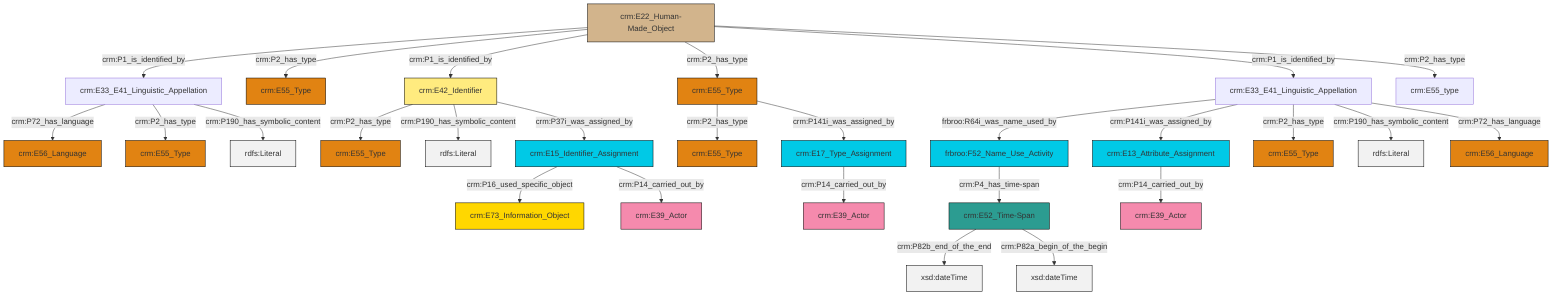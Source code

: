 graph TD
classDef Literal fill:#f2f2f2,stroke:#000000;
classDef CRM_Entity fill:#FFFFFF,stroke:#000000;
classDef Temporal_Entity fill:#00C9E6, stroke:#000000;
classDef Type fill:#E18312, stroke:#000000;
classDef Time-Span fill:#2C9C91, stroke:#000000;
classDef Appellation fill:#FFEB7F, stroke:#000000;
classDef Place fill:#008836, stroke:#000000;
classDef Persistent_Item fill:#B266B2, stroke:#000000;
classDef Conceptual_Object fill:#FFD700, stroke:#000000;
classDef Physical_Thing fill:#D2B48C, stroke:#000000;
classDef Actor fill:#f58aad, stroke:#000000;
classDef PC_Classes fill:#4ce600, stroke:#000000;
classDef Multi fill:#cccccc,stroke:#000000;

0["crm:E15_Identifier_Assignment"]:::Temporal_Entity -->|crm:P16_used_specific_object| 1["crm:E73_Information_Object"]:::Conceptual_Object
2["crm:E33_E41_Linguistic_Appellation"]:::Default -->|frbroo:R64i_was_name_used_by| 3["frbroo:F52_Name_Use_Activity"]:::Temporal_Entity
2["crm:E33_E41_Linguistic_Appellation"]:::Default -->|crm:P141i_was_assigned_by| 4["crm:E13_Attribute_Assignment"]:::Temporal_Entity
9["crm:E33_E41_Linguistic_Appellation"]:::Default -->|crm:P72_has_language| 10["crm:E56_Language"]:::Type
2["crm:E33_E41_Linguistic_Appellation"]:::Default -->|crm:P2_has_type| 5["crm:E55_Type"]:::Type
9["crm:E33_E41_Linguistic_Appellation"]:::Default -->|crm:P2_has_type| 15["crm:E55_Type"]:::Type
19["crm:E17_Type_Assignment"]:::Temporal_Entity -->|crm:P14_carried_out_by| 12["crm:E39_Actor"]:::Actor
20["crm:E52_Time-Span"]:::Time-Span -->|crm:P82b_end_of_the_end| 21[xsd:dateTime]:::Literal
0["crm:E15_Identifier_Assignment"]:::Temporal_Entity -->|crm:P14_carried_out_by| 22["crm:E39_Actor"]:::Actor
23["crm:E22_Human-Made_Object"]:::Physical_Thing -->|crm:P1_is_identified_by| 9["crm:E33_E41_Linguistic_Appellation"]:::Default
4["crm:E13_Attribute_Assignment"]:::Temporal_Entity -->|crm:P14_carried_out_by| 24["crm:E39_Actor"]:::Actor
23["crm:E22_Human-Made_Object"]:::Physical_Thing -->|crm:P2_has_type| 16["crm:E55_Type"]:::Type
25["crm:E42_Identifier"]:::Appellation -->|crm:P2_has_type| 7["crm:E55_Type"]:::Type
25["crm:E42_Identifier"]:::Appellation -->|crm:P190_has_symbolic_content| 26[rdfs:Literal]:::Literal
25["crm:E42_Identifier"]:::Appellation -->|crm:P37i_was_assigned_by| 0["crm:E15_Identifier_Assignment"]:::Temporal_Entity
23["crm:E22_Human-Made_Object"]:::Physical_Thing -->|crm:P1_is_identified_by| 25["crm:E42_Identifier"]:::Appellation
9["crm:E33_E41_Linguistic_Appellation"]:::Default -->|crm:P190_has_symbolic_content| 34[rdfs:Literal]:::Literal
20["crm:E52_Time-Span"]:::Time-Span -->|crm:P82a_begin_of_the_begin| 35[xsd:dateTime]:::Literal
36["crm:E55_Type"]:::Type -->|crm:P2_has_type| 37["crm:E55_Type"]:::Type
2["crm:E33_E41_Linguistic_Appellation"]:::Default -->|crm:P190_has_symbolic_content| 39[rdfs:Literal]:::Literal
36["crm:E55_Type"]:::Type -->|crm:P141i_was_assigned_by| 19["crm:E17_Type_Assignment"]:::Temporal_Entity
23["crm:E22_Human-Made_Object"]:::Physical_Thing -->|crm:P2_has_type| 36["crm:E55_Type"]:::Type
3["frbroo:F52_Name_Use_Activity"]:::Temporal_Entity -->|crm:P4_has_time-span| 20["crm:E52_Time-Span"]:::Time-Span
23["crm:E22_Human-Made_Object"]:::Physical_Thing -->|crm:P1_is_identified_by| 2["crm:E33_E41_Linguistic_Appellation"]:::Default
23["crm:E22_Human-Made_Object"]:::Physical_Thing -->|crm:P2_has_type| 43["crm:E55_type"]:::Default
2["crm:E33_E41_Linguistic_Appellation"]:::Default -->|crm:P72_has_language| 32["crm:E56_Language"]:::Type